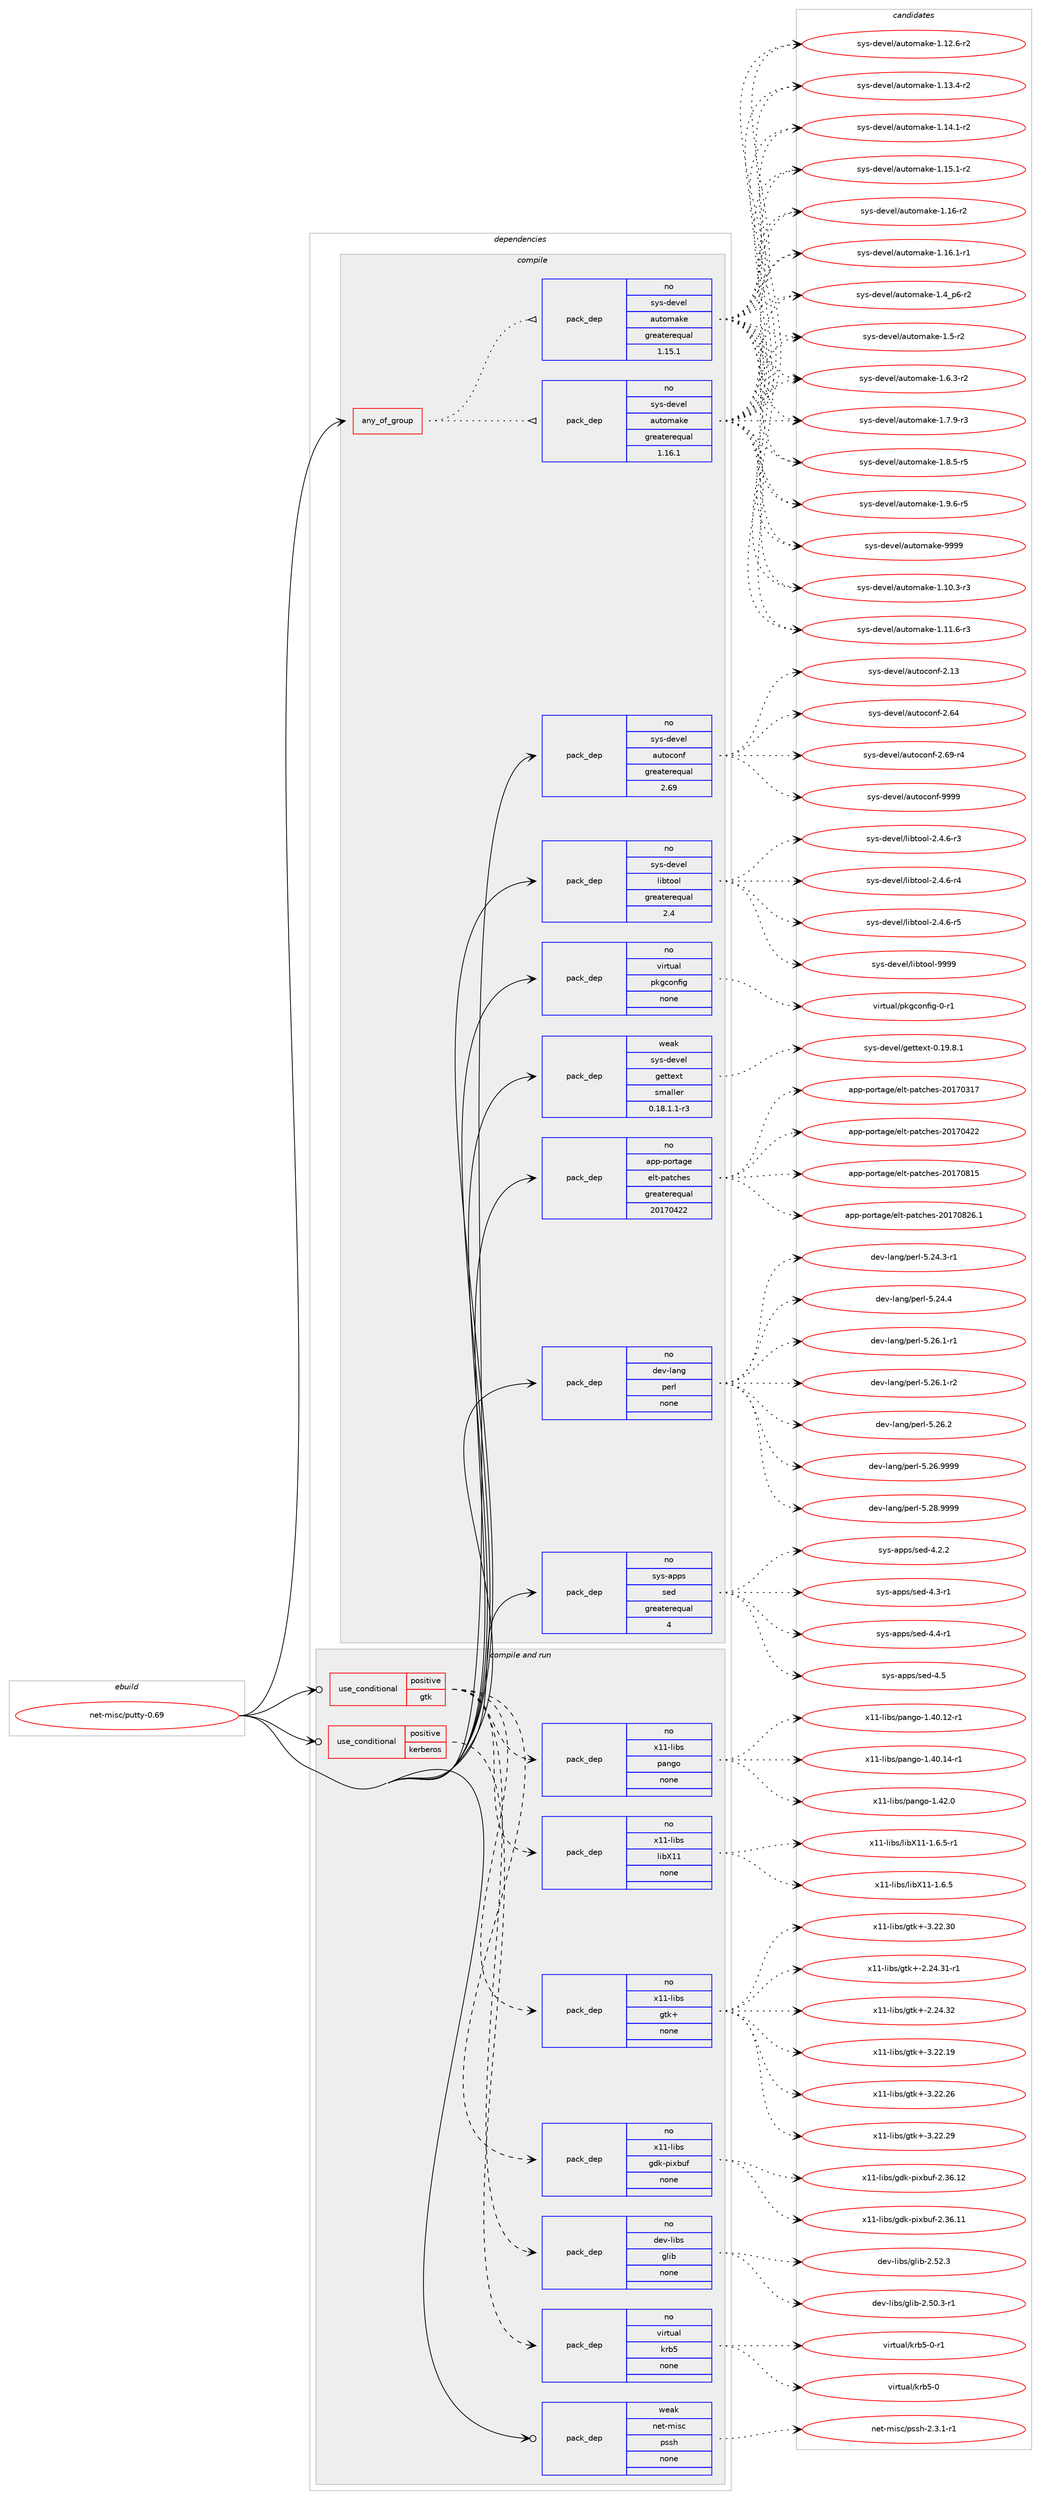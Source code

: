 digraph prolog {

# *************
# Graph options
# *************

newrank=true;
concentrate=true;
compound=true;
graph [rankdir=LR,fontname=Helvetica,fontsize=10,ranksep=1.5];#, ranksep=2.5, nodesep=0.2];
edge  [arrowhead=vee];
node  [fontname=Helvetica,fontsize=10];

# **********
# The ebuild
# **********

subgraph cluster_leftcol {
color=gray;
rank=same;
label=<<i>ebuild</i>>;
id [label="net-misc/putty-0.69", color=red, width=4, href="../net-misc/putty-0.69.svg"];
}

# ****************
# The dependencies
# ****************

subgraph cluster_midcol {
color=gray;
label=<<i>dependencies</i>>;
subgraph cluster_compile {
fillcolor="#eeeeee";
style=filled;
label=<<i>compile</i>>;
subgraph any16 {
dependency798 [label=<<TABLE BORDER="0" CELLBORDER="1" CELLSPACING="0" CELLPADDING="4"><TR><TD CELLPADDING="10">any_of_group</TD></TR></TABLE>>, shape=none, color=red];subgraph pack560 {
dependency799 [label=<<TABLE BORDER="0" CELLBORDER="1" CELLSPACING="0" CELLPADDING="4" WIDTH="220"><TR><TD ROWSPAN="6" CELLPADDING="30">pack_dep</TD></TR><TR><TD WIDTH="110">no</TD></TR><TR><TD>sys-devel</TD></TR><TR><TD>automake</TD></TR><TR><TD>greaterequal</TD></TR><TR><TD>1.16.1</TD></TR></TABLE>>, shape=none, color=blue];
}
dependency798:e -> dependency799:w [weight=20,style="dotted",arrowhead="oinv"];
subgraph pack561 {
dependency800 [label=<<TABLE BORDER="0" CELLBORDER="1" CELLSPACING="0" CELLPADDING="4" WIDTH="220"><TR><TD ROWSPAN="6" CELLPADDING="30">pack_dep</TD></TR><TR><TD WIDTH="110">no</TD></TR><TR><TD>sys-devel</TD></TR><TR><TD>automake</TD></TR><TR><TD>greaterequal</TD></TR><TR><TD>1.15.1</TD></TR></TABLE>>, shape=none, color=blue];
}
dependency798:e -> dependency800:w [weight=20,style="dotted",arrowhead="oinv"];
}
id:e -> dependency798:w [weight=20,style="solid",arrowhead="vee"];
subgraph pack562 {
dependency801 [label=<<TABLE BORDER="0" CELLBORDER="1" CELLSPACING="0" CELLPADDING="4" WIDTH="220"><TR><TD ROWSPAN="6" CELLPADDING="30">pack_dep</TD></TR><TR><TD WIDTH="110">no</TD></TR><TR><TD>app-portage</TD></TR><TR><TD>elt-patches</TD></TR><TR><TD>greaterequal</TD></TR><TR><TD>20170422</TD></TR></TABLE>>, shape=none, color=blue];
}
id:e -> dependency801:w [weight=20,style="solid",arrowhead="vee"];
subgraph pack563 {
dependency802 [label=<<TABLE BORDER="0" CELLBORDER="1" CELLSPACING="0" CELLPADDING="4" WIDTH="220"><TR><TD ROWSPAN="6" CELLPADDING="30">pack_dep</TD></TR><TR><TD WIDTH="110">no</TD></TR><TR><TD>dev-lang</TD></TR><TR><TD>perl</TD></TR><TR><TD>none</TD></TR><TR><TD></TD></TR></TABLE>>, shape=none, color=blue];
}
id:e -> dependency802:w [weight=20,style="solid",arrowhead="vee"];
subgraph pack564 {
dependency803 [label=<<TABLE BORDER="0" CELLBORDER="1" CELLSPACING="0" CELLPADDING="4" WIDTH="220"><TR><TD ROWSPAN="6" CELLPADDING="30">pack_dep</TD></TR><TR><TD WIDTH="110">no</TD></TR><TR><TD>sys-apps</TD></TR><TR><TD>sed</TD></TR><TR><TD>greaterequal</TD></TR><TR><TD>4</TD></TR></TABLE>>, shape=none, color=blue];
}
id:e -> dependency803:w [weight=20,style="solid",arrowhead="vee"];
subgraph pack565 {
dependency804 [label=<<TABLE BORDER="0" CELLBORDER="1" CELLSPACING="0" CELLPADDING="4" WIDTH="220"><TR><TD ROWSPAN="6" CELLPADDING="30">pack_dep</TD></TR><TR><TD WIDTH="110">no</TD></TR><TR><TD>sys-devel</TD></TR><TR><TD>autoconf</TD></TR><TR><TD>greaterequal</TD></TR><TR><TD>2.69</TD></TR></TABLE>>, shape=none, color=blue];
}
id:e -> dependency804:w [weight=20,style="solid",arrowhead="vee"];
subgraph pack566 {
dependency805 [label=<<TABLE BORDER="0" CELLBORDER="1" CELLSPACING="0" CELLPADDING="4" WIDTH="220"><TR><TD ROWSPAN="6" CELLPADDING="30">pack_dep</TD></TR><TR><TD WIDTH="110">no</TD></TR><TR><TD>sys-devel</TD></TR><TR><TD>libtool</TD></TR><TR><TD>greaterequal</TD></TR><TR><TD>2.4</TD></TR></TABLE>>, shape=none, color=blue];
}
id:e -> dependency805:w [weight=20,style="solid",arrowhead="vee"];
subgraph pack567 {
dependency806 [label=<<TABLE BORDER="0" CELLBORDER="1" CELLSPACING="0" CELLPADDING="4" WIDTH="220"><TR><TD ROWSPAN="6" CELLPADDING="30">pack_dep</TD></TR><TR><TD WIDTH="110">no</TD></TR><TR><TD>virtual</TD></TR><TR><TD>pkgconfig</TD></TR><TR><TD>none</TD></TR><TR><TD></TD></TR></TABLE>>, shape=none, color=blue];
}
id:e -> dependency806:w [weight=20,style="solid",arrowhead="vee"];
subgraph pack568 {
dependency807 [label=<<TABLE BORDER="0" CELLBORDER="1" CELLSPACING="0" CELLPADDING="4" WIDTH="220"><TR><TD ROWSPAN="6" CELLPADDING="30">pack_dep</TD></TR><TR><TD WIDTH="110">weak</TD></TR><TR><TD>sys-devel</TD></TR><TR><TD>gettext</TD></TR><TR><TD>smaller</TD></TR><TR><TD>0.18.1.1-r3</TD></TR></TABLE>>, shape=none, color=blue];
}
id:e -> dependency807:w [weight=20,style="solid",arrowhead="vee"];
}
subgraph cluster_compileandrun {
fillcolor="#eeeeee";
style=filled;
label=<<i>compile and run</i>>;
subgraph cond224 {
dependency808 [label=<<TABLE BORDER="0" CELLBORDER="1" CELLSPACING="0" CELLPADDING="4"><TR><TD ROWSPAN="3" CELLPADDING="10">use_conditional</TD></TR><TR><TD>positive</TD></TR><TR><TD>gtk</TD></TR></TABLE>>, shape=none, color=red];
subgraph pack569 {
dependency809 [label=<<TABLE BORDER="0" CELLBORDER="1" CELLSPACING="0" CELLPADDING="4" WIDTH="220"><TR><TD ROWSPAN="6" CELLPADDING="30">pack_dep</TD></TR><TR><TD WIDTH="110">no</TD></TR><TR><TD>dev-libs</TD></TR><TR><TD>glib</TD></TR><TR><TD>none</TD></TR><TR><TD></TD></TR></TABLE>>, shape=none, color=blue];
}
dependency808:e -> dependency809:w [weight=20,style="dashed",arrowhead="vee"];
subgraph pack570 {
dependency810 [label=<<TABLE BORDER="0" CELLBORDER="1" CELLSPACING="0" CELLPADDING="4" WIDTH="220"><TR><TD ROWSPAN="6" CELLPADDING="30">pack_dep</TD></TR><TR><TD WIDTH="110">no</TD></TR><TR><TD>x11-libs</TD></TR><TR><TD>gdk-pixbuf</TD></TR><TR><TD>none</TD></TR><TR><TD></TD></TR></TABLE>>, shape=none, color=blue];
}
dependency808:e -> dependency810:w [weight=20,style="dashed",arrowhead="vee"];
subgraph pack571 {
dependency811 [label=<<TABLE BORDER="0" CELLBORDER="1" CELLSPACING="0" CELLPADDING="4" WIDTH="220"><TR><TD ROWSPAN="6" CELLPADDING="30">pack_dep</TD></TR><TR><TD WIDTH="110">no</TD></TR><TR><TD>x11-libs</TD></TR><TR><TD>gtk+</TD></TR><TR><TD>none</TD></TR><TR><TD></TD></TR></TABLE>>, shape=none, color=blue];
}
dependency808:e -> dependency811:w [weight=20,style="dashed",arrowhead="vee"];
subgraph pack572 {
dependency812 [label=<<TABLE BORDER="0" CELLBORDER="1" CELLSPACING="0" CELLPADDING="4" WIDTH="220"><TR><TD ROWSPAN="6" CELLPADDING="30">pack_dep</TD></TR><TR><TD WIDTH="110">no</TD></TR><TR><TD>x11-libs</TD></TR><TR><TD>libX11</TD></TR><TR><TD>none</TD></TR><TR><TD></TD></TR></TABLE>>, shape=none, color=blue];
}
dependency808:e -> dependency812:w [weight=20,style="dashed",arrowhead="vee"];
subgraph pack573 {
dependency813 [label=<<TABLE BORDER="0" CELLBORDER="1" CELLSPACING="0" CELLPADDING="4" WIDTH="220"><TR><TD ROWSPAN="6" CELLPADDING="30">pack_dep</TD></TR><TR><TD WIDTH="110">no</TD></TR><TR><TD>x11-libs</TD></TR><TR><TD>pango</TD></TR><TR><TD>none</TD></TR><TR><TD></TD></TR></TABLE>>, shape=none, color=blue];
}
dependency808:e -> dependency813:w [weight=20,style="dashed",arrowhead="vee"];
}
id:e -> dependency808:w [weight=20,style="solid",arrowhead="odotvee"];
subgraph cond225 {
dependency814 [label=<<TABLE BORDER="0" CELLBORDER="1" CELLSPACING="0" CELLPADDING="4"><TR><TD ROWSPAN="3" CELLPADDING="10">use_conditional</TD></TR><TR><TD>positive</TD></TR><TR><TD>kerberos</TD></TR></TABLE>>, shape=none, color=red];
subgraph pack574 {
dependency815 [label=<<TABLE BORDER="0" CELLBORDER="1" CELLSPACING="0" CELLPADDING="4" WIDTH="220"><TR><TD ROWSPAN="6" CELLPADDING="30">pack_dep</TD></TR><TR><TD WIDTH="110">no</TD></TR><TR><TD>virtual</TD></TR><TR><TD>krb5</TD></TR><TR><TD>none</TD></TR><TR><TD></TD></TR></TABLE>>, shape=none, color=blue];
}
dependency814:e -> dependency815:w [weight=20,style="dashed",arrowhead="vee"];
}
id:e -> dependency814:w [weight=20,style="solid",arrowhead="odotvee"];
subgraph pack575 {
dependency816 [label=<<TABLE BORDER="0" CELLBORDER="1" CELLSPACING="0" CELLPADDING="4" WIDTH="220"><TR><TD ROWSPAN="6" CELLPADDING="30">pack_dep</TD></TR><TR><TD WIDTH="110">weak</TD></TR><TR><TD>net-misc</TD></TR><TR><TD>pssh</TD></TR><TR><TD>none</TD></TR><TR><TD></TD></TR></TABLE>>, shape=none, color=blue];
}
id:e -> dependency816:w [weight=20,style="solid",arrowhead="odotvee"];
}
subgraph cluster_run {
fillcolor="#eeeeee";
style=filled;
label=<<i>run</i>>;
}
}

# **************
# The candidates
# **************

subgraph cluster_choices {
rank=same;
color=gray;
label=<<i>candidates</i>>;

subgraph choice560 {
color=black;
nodesep=1;
choice11512111545100101118101108479711711611110997107101454946494846514511451 [label="sys-devel/automake-1.10.3-r3", color=red, width=4,href="../sys-devel/automake-1.10.3-r3.svg"];
choice11512111545100101118101108479711711611110997107101454946494946544511451 [label="sys-devel/automake-1.11.6-r3", color=red, width=4,href="../sys-devel/automake-1.11.6-r3.svg"];
choice11512111545100101118101108479711711611110997107101454946495046544511450 [label="sys-devel/automake-1.12.6-r2", color=red, width=4,href="../sys-devel/automake-1.12.6-r2.svg"];
choice11512111545100101118101108479711711611110997107101454946495146524511450 [label="sys-devel/automake-1.13.4-r2", color=red, width=4,href="../sys-devel/automake-1.13.4-r2.svg"];
choice11512111545100101118101108479711711611110997107101454946495246494511450 [label="sys-devel/automake-1.14.1-r2", color=red, width=4,href="../sys-devel/automake-1.14.1-r2.svg"];
choice11512111545100101118101108479711711611110997107101454946495346494511450 [label="sys-devel/automake-1.15.1-r2", color=red, width=4,href="../sys-devel/automake-1.15.1-r2.svg"];
choice1151211154510010111810110847971171161111099710710145494649544511450 [label="sys-devel/automake-1.16-r2", color=red, width=4,href="../sys-devel/automake-1.16-r2.svg"];
choice11512111545100101118101108479711711611110997107101454946495446494511449 [label="sys-devel/automake-1.16.1-r1", color=red, width=4,href="../sys-devel/automake-1.16.1-r1.svg"];
choice115121115451001011181011084797117116111109971071014549465295112544511450 [label="sys-devel/automake-1.4_p6-r2", color=red, width=4,href="../sys-devel/automake-1.4_p6-r2.svg"];
choice11512111545100101118101108479711711611110997107101454946534511450 [label="sys-devel/automake-1.5-r2", color=red, width=4,href="../sys-devel/automake-1.5-r2.svg"];
choice115121115451001011181011084797117116111109971071014549465446514511450 [label="sys-devel/automake-1.6.3-r2", color=red, width=4,href="../sys-devel/automake-1.6.3-r2.svg"];
choice115121115451001011181011084797117116111109971071014549465546574511451 [label="sys-devel/automake-1.7.9-r3", color=red, width=4,href="../sys-devel/automake-1.7.9-r3.svg"];
choice115121115451001011181011084797117116111109971071014549465646534511453 [label="sys-devel/automake-1.8.5-r5", color=red, width=4,href="../sys-devel/automake-1.8.5-r5.svg"];
choice115121115451001011181011084797117116111109971071014549465746544511453 [label="sys-devel/automake-1.9.6-r5", color=red, width=4,href="../sys-devel/automake-1.9.6-r5.svg"];
choice115121115451001011181011084797117116111109971071014557575757 [label="sys-devel/automake-9999", color=red, width=4,href="../sys-devel/automake-9999.svg"];
dependency799:e -> choice11512111545100101118101108479711711611110997107101454946494846514511451:w [style=dotted,weight="100"];
dependency799:e -> choice11512111545100101118101108479711711611110997107101454946494946544511451:w [style=dotted,weight="100"];
dependency799:e -> choice11512111545100101118101108479711711611110997107101454946495046544511450:w [style=dotted,weight="100"];
dependency799:e -> choice11512111545100101118101108479711711611110997107101454946495146524511450:w [style=dotted,weight="100"];
dependency799:e -> choice11512111545100101118101108479711711611110997107101454946495246494511450:w [style=dotted,weight="100"];
dependency799:e -> choice11512111545100101118101108479711711611110997107101454946495346494511450:w [style=dotted,weight="100"];
dependency799:e -> choice1151211154510010111810110847971171161111099710710145494649544511450:w [style=dotted,weight="100"];
dependency799:e -> choice11512111545100101118101108479711711611110997107101454946495446494511449:w [style=dotted,weight="100"];
dependency799:e -> choice115121115451001011181011084797117116111109971071014549465295112544511450:w [style=dotted,weight="100"];
dependency799:e -> choice11512111545100101118101108479711711611110997107101454946534511450:w [style=dotted,weight="100"];
dependency799:e -> choice115121115451001011181011084797117116111109971071014549465446514511450:w [style=dotted,weight="100"];
dependency799:e -> choice115121115451001011181011084797117116111109971071014549465546574511451:w [style=dotted,weight="100"];
dependency799:e -> choice115121115451001011181011084797117116111109971071014549465646534511453:w [style=dotted,weight="100"];
dependency799:e -> choice115121115451001011181011084797117116111109971071014549465746544511453:w [style=dotted,weight="100"];
dependency799:e -> choice115121115451001011181011084797117116111109971071014557575757:w [style=dotted,weight="100"];
}
subgraph choice561 {
color=black;
nodesep=1;
choice11512111545100101118101108479711711611110997107101454946494846514511451 [label="sys-devel/automake-1.10.3-r3", color=red, width=4,href="../sys-devel/automake-1.10.3-r3.svg"];
choice11512111545100101118101108479711711611110997107101454946494946544511451 [label="sys-devel/automake-1.11.6-r3", color=red, width=4,href="../sys-devel/automake-1.11.6-r3.svg"];
choice11512111545100101118101108479711711611110997107101454946495046544511450 [label="sys-devel/automake-1.12.6-r2", color=red, width=4,href="../sys-devel/automake-1.12.6-r2.svg"];
choice11512111545100101118101108479711711611110997107101454946495146524511450 [label="sys-devel/automake-1.13.4-r2", color=red, width=4,href="../sys-devel/automake-1.13.4-r2.svg"];
choice11512111545100101118101108479711711611110997107101454946495246494511450 [label="sys-devel/automake-1.14.1-r2", color=red, width=4,href="../sys-devel/automake-1.14.1-r2.svg"];
choice11512111545100101118101108479711711611110997107101454946495346494511450 [label="sys-devel/automake-1.15.1-r2", color=red, width=4,href="../sys-devel/automake-1.15.1-r2.svg"];
choice1151211154510010111810110847971171161111099710710145494649544511450 [label="sys-devel/automake-1.16-r2", color=red, width=4,href="../sys-devel/automake-1.16-r2.svg"];
choice11512111545100101118101108479711711611110997107101454946495446494511449 [label="sys-devel/automake-1.16.1-r1", color=red, width=4,href="../sys-devel/automake-1.16.1-r1.svg"];
choice115121115451001011181011084797117116111109971071014549465295112544511450 [label="sys-devel/automake-1.4_p6-r2", color=red, width=4,href="../sys-devel/automake-1.4_p6-r2.svg"];
choice11512111545100101118101108479711711611110997107101454946534511450 [label="sys-devel/automake-1.5-r2", color=red, width=4,href="../sys-devel/automake-1.5-r2.svg"];
choice115121115451001011181011084797117116111109971071014549465446514511450 [label="sys-devel/automake-1.6.3-r2", color=red, width=4,href="../sys-devel/automake-1.6.3-r2.svg"];
choice115121115451001011181011084797117116111109971071014549465546574511451 [label="sys-devel/automake-1.7.9-r3", color=red, width=4,href="../sys-devel/automake-1.7.9-r3.svg"];
choice115121115451001011181011084797117116111109971071014549465646534511453 [label="sys-devel/automake-1.8.5-r5", color=red, width=4,href="../sys-devel/automake-1.8.5-r5.svg"];
choice115121115451001011181011084797117116111109971071014549465746544511453 [label="sys-devel/automake-1.9.6-r5", color=red, width=4,href="../sys-devel/automake-1.9.6-r5.svg"];
choice115121115451001011181011084797117116111109971071014557575757 [label="sys-devel/automake-9999", color=red, width=4,href="../sys-devel/automake-9999.svg"];
dependency800:e -> choice11512111545100101118101108479711711611110997107101454946494846514511451:w [style=dotted,weight="100"];
dependency800:e -> choice11512111545100101118101108479711711611110997107101454946494946544511451:w [style=dotted,weight="100"];
dependency800:e -> choice11512111545100101118101108479711711611110997107101454946495046544511450:w [style=dotted,weight="100"];
dependency800:e -> choice11512111545100101118101108479711711611110997107101454946495146524511450:w [style=dotted,weight="100"];
dependency800:e -> choice11512111545100101118101108479711711611110997107101454946495246494511450:w [style=dotted,weight="100"];
dependency800:e -> choice11512111545100101118101108479711711611110997107101454946495346494511450:w [style=dotted,weight="100"];
dependency800:e -> choice1151211154510010111810110847971171161111099710710145494649544511450:w [style=dotted,weight="100"];
dependency800:e -> choice11512111545100101118101108479711711611110997107101454946495446494511449:w [style=dotted,weight="100"];
dependency800:e -> choice115121115451001011181011084797117116111109971071014549465295112544511450:w [style=dotted,weight="100"];
dependency800:e -> choice11512111545100101118101108479711711611110997107101454946534511450:w [style=dotted,weight="100"];
dependency800:e -> choice115121115451001011181011084797117116111109971071014549465446514511450:w [style=dotted,weight="100"];
dependency800:e -> choice115121115451001011181011084797117116111109971071014549465546574511451:w [style=dotted,weight="100"];
dependency800:e -> choice115121115451001011181011084797117116111109971071014549465646534511453:w [style=dotted,weight="100"];
dependency800:e -> choice115121115451001011181011084797117116111109971071014549465746544511453:w [style=dotted,weight="100"];
dependency800:e -> choice115121115451001011181011084797117116111109971071014557575757:w [style=dotted,weight="100"];
}
subgraph choice562 {
color=black;
nodesep=1;
choice97112112451121111141169710310147101108116451129711699104101115455048495548514955 [label="app-portage/elt-patches-20170317", color=red, width=4,href="../app-portage/elt-patches-20170317.svg"];
choice97112112451121111141169710310147101108116451129711699104101115455048495548525050 [label="app-portage/elt-patches-20170422", color=red, width=4,href="../app-portage/elt-patches-20170422.svg"];
choice97112112451121111141169710310147101108116451129711699104101115455048495548564953 [label="app-portage/elt-patches-20170815", color=red, width=4,href="../app-portage/elt-patches-20170815.svg"];
choice971121124511211111411697103101471011081164511297116991041011154550484955485650544649 [label="app-portage/elt-patches-20170826.1", color=red, width=4,href="../app-portage/elt-patches-20170826.1.svg"];
dependency801:e -> choice97112112451121111141169710310147101108116451129711699104101115455048495548514955:w [style=dotted,weight="100"];
dependency801:e -> choice97112112451121111141169710310147101108116451129711699104101115455048495548525050:w [style=dotted,weight="100"];
dependency801:e -> choice97112112451121111141169710310147101108116451129711699104101115455048495548564953:w [style=dotted,weight="100"];
dependency801:e -> choice971121124511211111411697103101471011081164511297116991041011154550484955485650544649:w [style=dotted,weight="100"];
}
subgraph choice563 {
color=black;
nodesep=1;
choice100101118451089711010347112101114108455346505246514511449 [label="dev-lang/perl-5.24.3-r1", color=red, width=4,href="../dev-lang/perl-5.24.3-r1.svg"];
choice10010111845108971101034711210111410845534650524652 [label="dev-lang/perl-5.24.4", color=red, width=4,href="../dev-lang/perl-5.24.4.svg"];
choice100101118451089711010347112101114108455346505446494511449 [label="dev-lang/perl-5.26.1-r1", color=red, width=4,href="../dev-lang/perl-5.26.1-r1.svg"];
choice100101118451089711010347112101114108455346505446494511450 [label="dev-lang/perl-5.26.1-r2", color=red, width=4,href="../dev-lang/perl-5.26.1-r2.svg"];
choice10010111845108971101034711210111410845534650544650 [label="dev-lang/perl-5.26.2", color=red, width=4,href="../dev-lang/perl-5.26.2.svg"];
choice10010111845108971101034711210111410845534650544657575757 [label="dev-lang/perl-5.26.9999", color=red, width=4,href="../dev-lang/perl-5.26.9999.svg"];
choice10010111845108971101034711210111410845534650564657575757 [label="dev-lang/perl-5.28.9999", color=red, width=4,href="../dev-lang/perl-5.28.9999.svg"];
dependency802:e -> choice100101118451089711010347112101114108455346505246514511449:w [style=dotted,weight="100"];
dependency802:e -> choice10010111845108971101034711210111410845534650524652:w [style=dotted,weight="100"];
dependency802:e -> choice100101118451089711010347112101114108455346505446494511449:w [style=dotted,weight="100"];
dependency802:e -> choice100101118451089711010347112101114108455346505446494511450:w [style=dotted,weight="100"];
dependency802:e -> choice10010111845108971101034711210111410845534650544650:w [style=dotted,weight="100"];
dependency802:e -> choice10010111845108971101034711210111410845534650544657575757:w [style=dotted,weight="100"];
dependency802:e -> choice10010111845108971101034711210111410845534650564657575757:w [style=dotted,weight="100"];
}
subgraph choice564 {
color=black;
nodesep=1;
choice115121115459711211211547115101100455246504650 [label="sys-apps/sed-4.2.2", color=red, width=4,href="../sys-apps/sed-4.2.2.svg"];
choice115121115459711211211547115101100455246514511449 [label="sys-apps/sed-4.3-r1", color=red, width=4,href="../sys-apps/sed-4.3-r1.svg"];
choice115121115459711211211547115101100455246524511449 [label="sys-apps/sed-4.4-r1", color=red, width=4,href="../sys-apps/sed-4.4-r1.svg"];
choice11512111545971121121154711510110045524653 [label="sys-apps/sed-4.5", color=red, width=4,href="../sys-apps/sed-4.5.svg"];
dependency803:e -> choice115121115459711211211547115101100455246504650:w [style=dotted,weight="100"];
dependency803:e -> choice115121115459711211211547115101100455246514511449:w [style=dotted,weight="100"];
dependency803:e -> choice115121115459711211211547115101100455246524511449:w [style=dotted,weight="100"];
dependency803:e -> choice11512111545971121121154711510110045524653:w [style=dotted,weight="100"];
}
subgraph choice565 {
color=black;
nodesep=1;
choice115121115451001011181011084797117116111991111101024550464951 [label="sys-devel/autoconf-2.13", color=red, width=4,href="../sys-devel/autoconf-2.13.svg"];
choice115121115451001011181011084797117116111991111101024550465452 [label="sys-devel/autoconf-2.64", color=red, width=4,href="../sys-devel/autoconf-2.64.svg"];
choice1151211154510010111810110847971171161119911111010245504654574511452 [label="sys-devel/autoconf-2.69-r4", color=red, width=4,href="../sys-devel/autoconf-2.69-r4.svg"];
choice115121115451001011181011084797117116111991111101024557575757 [label="sys-devel/autoconf-9999", color=red, width=4,href="../sys-devel/autoconf-9999.svg"];
dependency804:e -> choice115121115451001011181011084797117116111991111101024550464951:w [style=dotted,weight="100"];
dependency804:e -> choice115121115451001011181011084797117116111991111101024550465452:w [style=dotted,weight="100"];
dependency804:e -> choice1151211154510010111810110847971171161119911111010245504654574511452:w [style=dotted,weight="100"];
dependency804:e -> choice115121115451001011181011084797117116111991111101024557575757:w [style=dotted,weight="100"];
}
subgraph choice566 {
color=black;
nodesep=1;
choice1151211154510010111810110847108105981161111111084550465246544511451 [label="sys-devel/libtool-2.4.6-r3", color=red, width=4,href="../sys-devel/libtool-2.4.6-r3.svg"];
choice1151211154510010111810110847108105981161111111084550465246544511452 [label="sys-devel/libtool-2.4.6-r4", color=red, width=4,href="../sys-devel/libtool-2.4.6-r4.svg"];
choice1151211154510010111810110847108105981161111111084550465246544511453 [label="sys-devel/libtool-2.4.6-r5", color=red, width=4,href="../sys-devel/libtool-2.4.6-r5.svg"];
choice1151211154510010111810110847108105981161111111084557575757 [label="sys-devel/libtool-9999", color=red, width=4,href="../sys-devel/libtool-9999.svg"];
dependency805:e -> choice1151211154510010111810110847108105981161111111084550465246544511451:w [style=dotted,weight="100"];
dependency805:e -> choice1151211154510010111810110847108105981161111111084550465246544511452:w [style=dotted,weight="100"];
dependency805:e -> choice1151211154510010111810110847108105981161111111084550465246544511453:w [style=dotted,weight="100"];
dependency805:e -> choice1151211154510010111810110847108105981161111111084557575757:w [style=dotted,weight="100"];
}
subgraph choice567 {
color=black;
nodesep=1;
choice11810511411611797108471121071039911111010210510345484511449 [label="virtual/pkgconfig-0-r1", color=red, width=4,href="../virtual/pkgconfig-0-r1.svg"];
dependency806:e -> choice11810511411611797108471121071039911111010210510345484511449:w [style=dotted,weight="100"];
}
subgraph choice568 {
color=black;
nodesep=1;
choice1151211154510010111810110847103101116116101120116454846495746564649 [label="sys-devel/gettext-0.19.8.1", color=red, width=4,href="../sys-devel/gettext-0.19.8.1.svg"];
dependency807:e -> choice1151211154510010111810110847103101116116101120116454846495746564649:w [style=dotted,weight="100"];
}
subgraph choice569 {
color=black;
nodesep=1;
choice10010111845108105981154710310810598455046534846514511449 [label="dev-libs/glib-2.50.3-r1", color=red, width=4,href="../dev-libs/glib-2.50.3-r1.svg"];
choice1001011184510810598115471031081059845504653504651 [label="dev-libs/glib-2.52.3", color=red, width=4,href="../dev-libs/glib-2.52.3.svg"];
dependency809:e -> choice10010111845108105981154710310810598455046534846514511449:w [style=dotted,weight="100"];
dependency809:e -> choice1001011184510810598115471031081059845504653504651:w [style=dotted,weight="100"];
}
subgraph choice570 {
color=black;
nodesep=1;
choice120494945108105981154710310010745112105120981171024550465154464949 [label="x11-libs/gdk-pixbuf-2.36.11", color=red, width=4,href="../x11-libs/gdk-pixbuf-2.36.11.svg"];
choice120494945108105981154710310010745112105120981171024550465154464950 [label="x11-libs/gdk-pixbuf-2.36.12", color=red, width=4,href="../x11-libs/gdk-pixbuf-2.36.12.svg"];
dependency810:e -> choice120494945108105981154710310010745112105120981171024550465154464949:w [style=dotted,weight="100"];
dependency810:e -> choice120494945108105981154710310010745112105120981171024550465154464950:w [style=dotted,weight="100"];
}
subgraph choice571 {
color=black;
nodesep=1;
choice12049494510810598115471031161074345504650524651494511449 [label="x11-libs/gtk+-2.24.31-r1", color=red, width=4,href="../x11-libs/gtk+-2.24.31-r1.svg"];
choice1204949451081059811547103116107434550465052465150 [label="x11-libs/gtk+-2.24.32", color=red, width=4,href="../x11-libs/gtk+-2.24.32.svg"];
choice1204949451081059811547103116107434551465050464957 [label="x11-libs/gtk+-3.22.19", color=red, width=4,href="../x11-libs/gtk+-3.22.19.svg"];
choice1204949451081059811547103116107434551465050465054 [label="x11-libs/gtk+-3.22.26", color=red, width=4,href="../x11-libs/gtk+-3.22.26.svg"];
choice1204949451081059811547103116107434551465050465057 [label="x11-libs/gtk+-3.22.29", color=red, width=4,href="../x11-libs/gtk+-3.22.29.svg"];
choice1204949451081059811547103116107434551465050465148 [label="x11-libs/gtk+-3.22.30", color=red, width=4,href="../x11-libs/gtk+-3.22.30.svg"];
dependency811:e -> choice12049494510810598115471031161074345504650524651494511449:w [style=dotted,weight="100"];
dependency811:e -> choice1204949451081059811547103116107434550465052465150:w [style=dotted,weight="100"];
dependency811:e -> choice1204949451081059811547103116107434551465050464957:w [style=dotted,weight="100"];
dependency811:e -> choice1204949451081059811547103116107434551465050465054:w [style=dotted,weight="100"];
dependency811:e -> choice1204949451081059811547103116107434551465050465057:w [style=dotted,weight="100"];
dependency811:e -> choice1204949451081059811547103116107434551465050465148:w [style=dotted,weight="100"];
}
subgraph choice572 {
color=black;
nodesep=1;
choice120494945108105981154710810598884949454946544653 [label="x11-libs/libX11-1.6.5", color=red, width=4,href="../x11-libs/libX11-1.6.5.svg"];
choice1204949451081059811547108105988849494549465446534511449 [label="x11-libs/libX11-1.6.5-r1", color=red, width=4,href="../x11-libs/libX11-1.6.5-r1.svg"];
dependency812:e -> choice120494945108105981154710810598884949454946544653:w [style=dotted,weight="100"];
dependency812:e -> choice1204949451081059811547108105988849494549465446534511449:w [style=dotted,weight="100"];
}
subgraph choice573 {
color=black;
nodesep=1;
choice12049494510810598115471129711010311145494652484649504511449 [label="x11-libs/pango-1.40.12-r1", color=red, width=4,href="../x11-libs/pango-1.40.12-r1.svg"];
choice12049494510810598115471129711010311145494652484649524511449 [label="x11-libs/pango-1.40.14-r1", color=red, width=4,href="../x11-libs/pango-1.40.14-r1.svg"];
choice12049494510810598115471129711010311145494652504648 [label="x11-libs/pango-1.42.0", color=red, width=4,href="../x11-libs/pango-1.42.0.svg"];
dependency813:e -> choice12049494510810598115471129711010311145494652484649504511449:w [style=dotted,weight="100"];
dependency813:e -> choice12049494510810598115471129711010311145494652484649524511449:w [style=dotted,weight="100"];
dependency813:e -> choice12049494510810598115471129711010311145494652504648:w [style=dotted,weight="100"];
}
subgraph choice574 {
color=black;
nodesep=1;
choice118105114116117971084710711498534548 [label="virtual/krb5-0", color=red, width=4,href="../virtual/krb5-0.svg"];
choice1181051141161179710847107114985345484511449 [label="virtual/krb5-0-r1", color=red, width=4,href="../virtual/krb5-0-r1.svg"];
dependency815:e -> choice118105114116117971084710711498534548:w [style=dotted,weight="100"];
dependency815:e -> choice1181051141161179710847107114985345484511449:w [style=dotted,weight="100"];
}
subgraph choice575 {
color=black;
nodesep=1;
choice1101011164510910511599471121151151044550465146494511449 [label="net-misc/pssh-2.3.1-r1", color=red, width=4,href="../net-misc/pssh-2.3.1-r1.svg"];
dependency816:e -> choice1101011164510910511599471121151151044550465146494511449:w [style=dotted,weight="100"];
}
}

}
